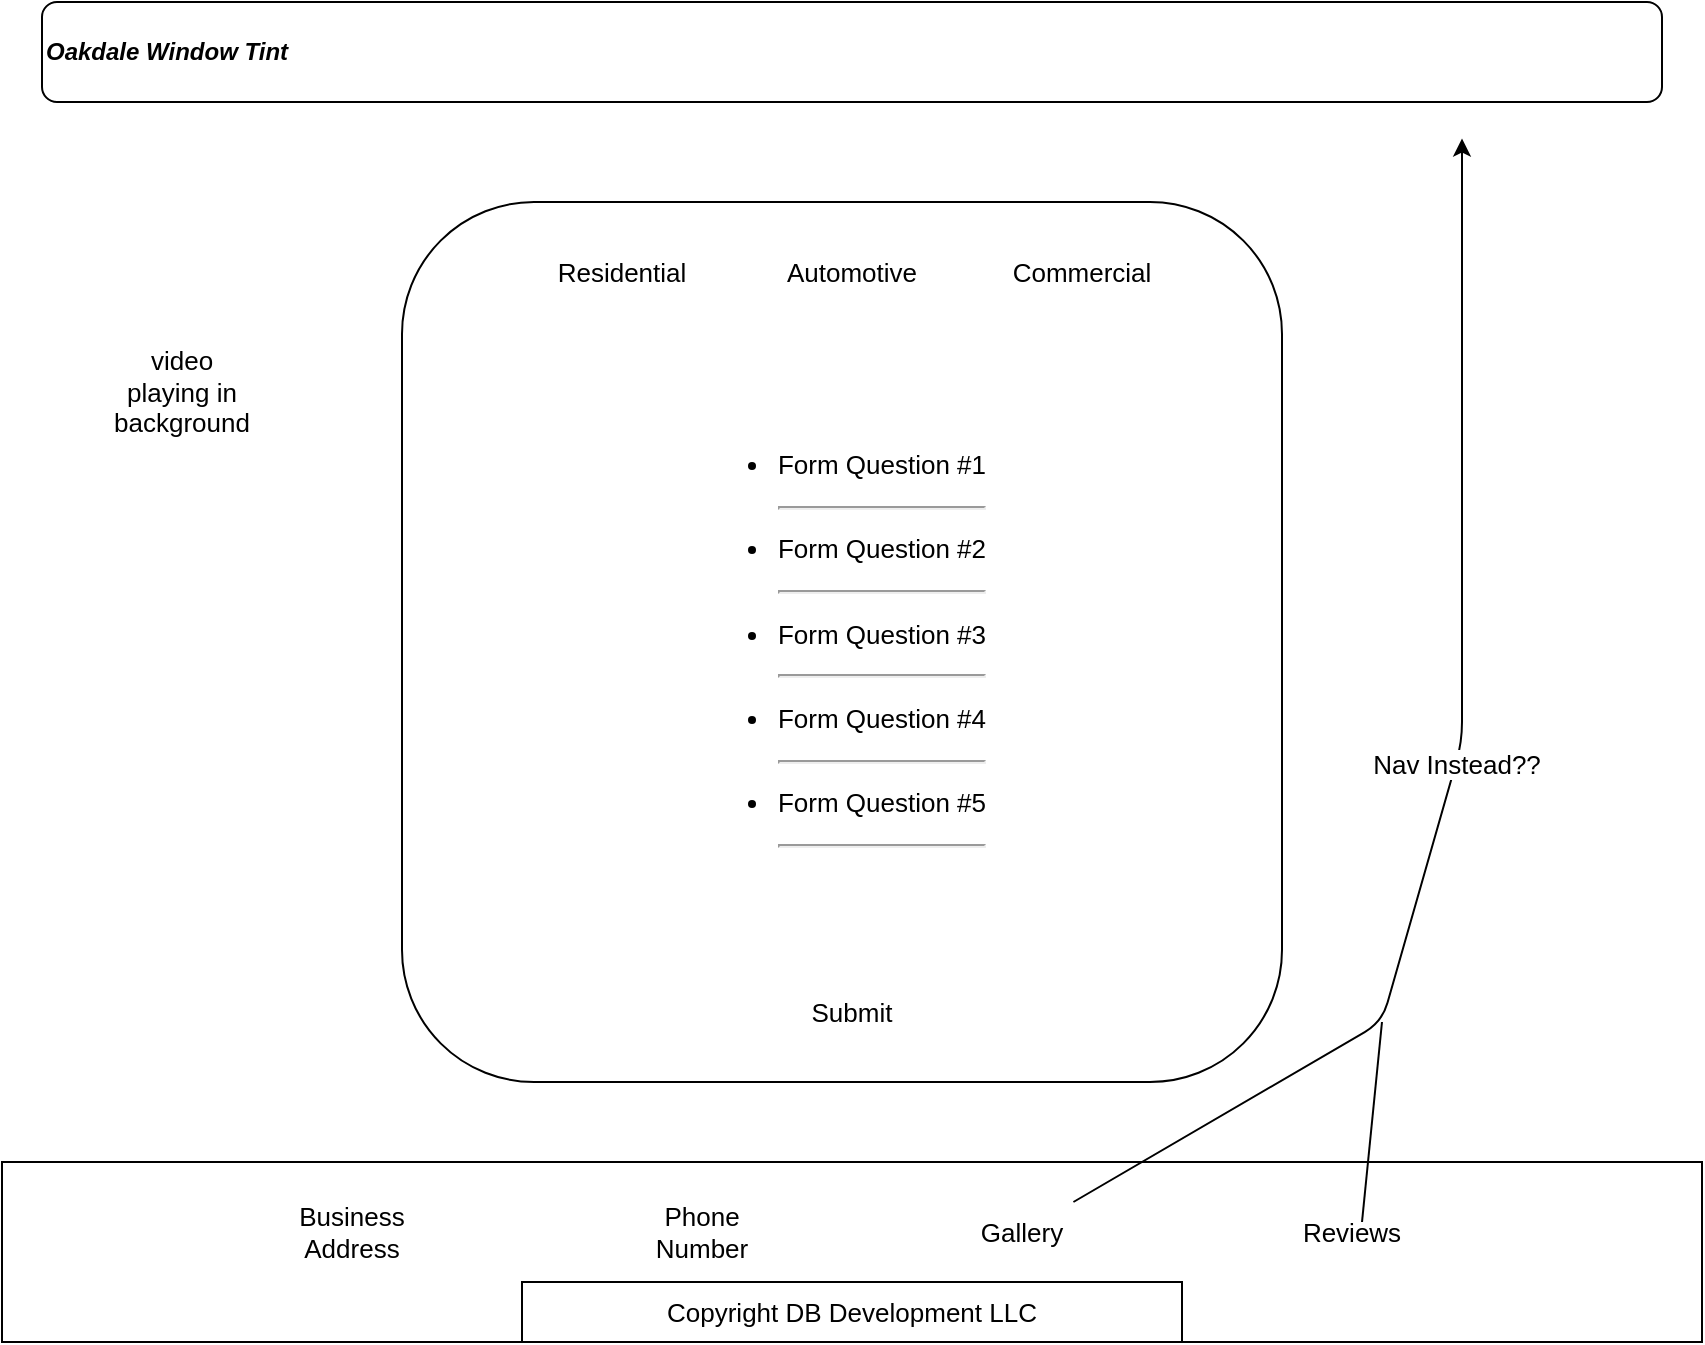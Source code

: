 <mxfile>
    <diagram id="rHCsh4QCmsIp2Y-mL9lZ" name="Page-1">
        <mxGraphModel dx="1105" dy="499" grid="1" gridSize="10" guides="1" tooltips="1" connect="1" arrows="1" fold="1" page="1" pageScale="1" pageWidth="850" pageHeight="1100" math="0" shadow="0">
            <root>
                <mxCell id="0"/>
                <mxCell id="1" parent="0"/>
                <mxCell id="3" value="&lt;i&gt;&lt;b&gt;Oakdale Window Tint&lt;/b&gt;&lt;/i&gt;" style="rounded=1;whiteSpace=wrap;html=1;align=left;" parent="1" vertex="1">
                    <mxGeometry x="20" y="20" width="810" height="50" as="geometry"/>
                </mxCell>
                <mxCell id="4" value="&lt;ul&gt;&lt;li style=&quot;line-height: 2.1&quot;&gt;Form Question #1&lt;hr&gt;&lt;/li&gt;&lt;li style=&quot;line-height: 2.1&quot;&gt;Form Question #2&lt;hr&gt;&lt;/li&gt;&lt;li style=&quot;line-height: 2.1&quot;&gt;Form Question #3&lt;hr&gt;&lt;/li&gt;&lt;li style=&quot;line-height: 2.1&quot;&gt;Form Question #4&lt;hr&gt;&lt;/li&gt;&lt;li&gt;&lt;span style=&quot;line-height: 2.1&quot;&gt;Form Question #5&lt;/span&gt;&lt;hr&gt;&lt;/li&gt;&lt;/ul&gt;" style="rounded=1;whiteSpace=wrap;html=1;fontSize=13;" parent="1" vertex="1">
                    <mxGeometry x="200" y="120" width="440" height="440" as="geometry"/>
                </mxCell>
                <mxCell id="5" value="Residential" style="text;html=1;strokeColor=none;fillColor=none;align=center;verticalAlign=middle;whiteSpace=wrap;rounded=0;fontSize=13;" parent="1" vertex="1">
                    <mxGeometry x="280" y="140" width="60" height="30" as="geometry"/>
                </mxCell>
                <mxCell id="6" value="Automotive" style="text;html=1;strokeColor=none;fillColor=none;align=center;verticalAlign=middle;whiteSpace=wrap;rounded=0;fontSize=13;" parent="1" vertex="1">
                    <mxGeometry x="395" y="140" width="60" height="30" as="geometry"/>
                </mxCell>
                <mxCell id="7" value="Commercial" style="text;html=1;strokeColor=none;fillColor=none;align=center;verticalAlign=middle;whiteSpace=wrap;rounded=0;fontSize=13;" parent="1" vertex="1">
                    <mxGeometry x="510" y="140" width="60" height="30" as="geometry"/>
                </mxCell>
                <mxCell id="9" value="Submit" style="text;html=1;strokeColor=none;fillColor=none;align=center;verticalAlign=middle;whiteSpace=wrap;rounded=0;fontSize=13;" parent="1" vertex="1">
                    <mxGeometry x="395" y="510" width="60" height="30" as="geometry"/>
                </mxCell>
                <mxCell id="10" value="" style="rounded=0;whiteSpace=wrap;html=1;fontSize=13;" parent="1" vertex="1">
                    <mxGeometry y="600" width="850" height="90" as="geometry"/>
                </mxCell>
                <mxCell id="13" value="Business Address" style="text;html=1;strokeColor=none;fillColor=none;align=center;verticalAlign=middle;whiteSpace=wrap;rounded=0;fontSize=13;" parent="1" vertex="1">
                    <mxGeometry x="145" y="620" width="60" height="30" as="geometry"/>
                </mxCell>
                <mxCell id="14" value="Reviews" style="text;html=1;strokeColor=none;fillColor=none;align=center;verticalAlign=middle;whiteSpace=wrap;rounded=0;fontSize=13;" parent="1" vertex="1">
                    <mxGeometry x="645" y="620" width="60" height="30" as="geometry"/>
                </mxCell>
                <mxCell id="15" value="Gallery" style="text;html=1;strokeColor=none;fillColor=none;align=center;verticalAlign=middle;whiteSpace=wrap;rounded=0;fontSize=13;" parent="1" vertex="1">
                    <mxGeometry x="480" y="620" width="60" height="30" as="geometry"/>
                </mxCell>
                <mxCell id="16" value="Phone Number" style="text;html=1;strokeColor=none;fillColor=none;align=center;verticalAlign=middle;whiteSpace=wrap;rounded=0;fontSize=13;" parent="1" vertex="1">
                    <mxGeometry x="320" y="620" width="60" height="30" as="geometry"/>
                </mxCell>
                <mxCell id="18" value="Copyright DB Development LLC" style="rounded=0;whiteSpace=wrap;html=1;fontSize=13;" parent="1" vertex="1">
                    <mxGeometry x="260" y="660" width="330" height="30" as="geometry"/>
                </mxCell>
                <mxCell id="19" value="video playing in background" style="text;html=1;strokeColor=none;fillColor=none;align=center;verticalAlign=middle;whiteSpace=wrap;rounded=0;fontSize=13;" parent="1" vertex="1">
                    <mxGeometry x="60" y="200" width="60" height="30" as="geometry"/>
                </mxCell>
                <mxCell id="20" value="" style="endArrow=classic;html=1;fontSize=13;" parent="1" source="15" edge="1">
                    <mxGeometry relative="1" as="geometry">
                        <mxPoint x="570" y="619" as="sourcePoint"/>
                        <mxPoint x="730" y="88.286" as="targetPoint"/>
                        <Array as="points">
                            <mxPoint x="690" y="530"/>
                            <mxPoint x="730" y="390"/>
                        </Array>
                    </mxGeometry>
                </mxCell>
                <mxCell id="21" value="Nav Instead??" style="edgeLabel;resizable=0;html=1;align=center;verticalAlign=middle;fontSize=13;" parent="20" connectable="0" vertex="1">
                    <mxGeometry relative="1" as="geometry"/>
                </mxCell>
                <mxCell id="22" value="" style="endArrow=none;html=1;fontSize=13;" parent="1" edge="1">
                    <mxGeometry width="50" height="50" relative="1" as="geometry">
                        <mxPoint x="680" y="630" as="sourcePoint"/>
                        <mxPoint x="690" y="530" as="targetPoint"/>
                    </mxGeometry>
                </mxCell>
            </root>
        </mxGraphModel>
    </diagram>
</mxfile>